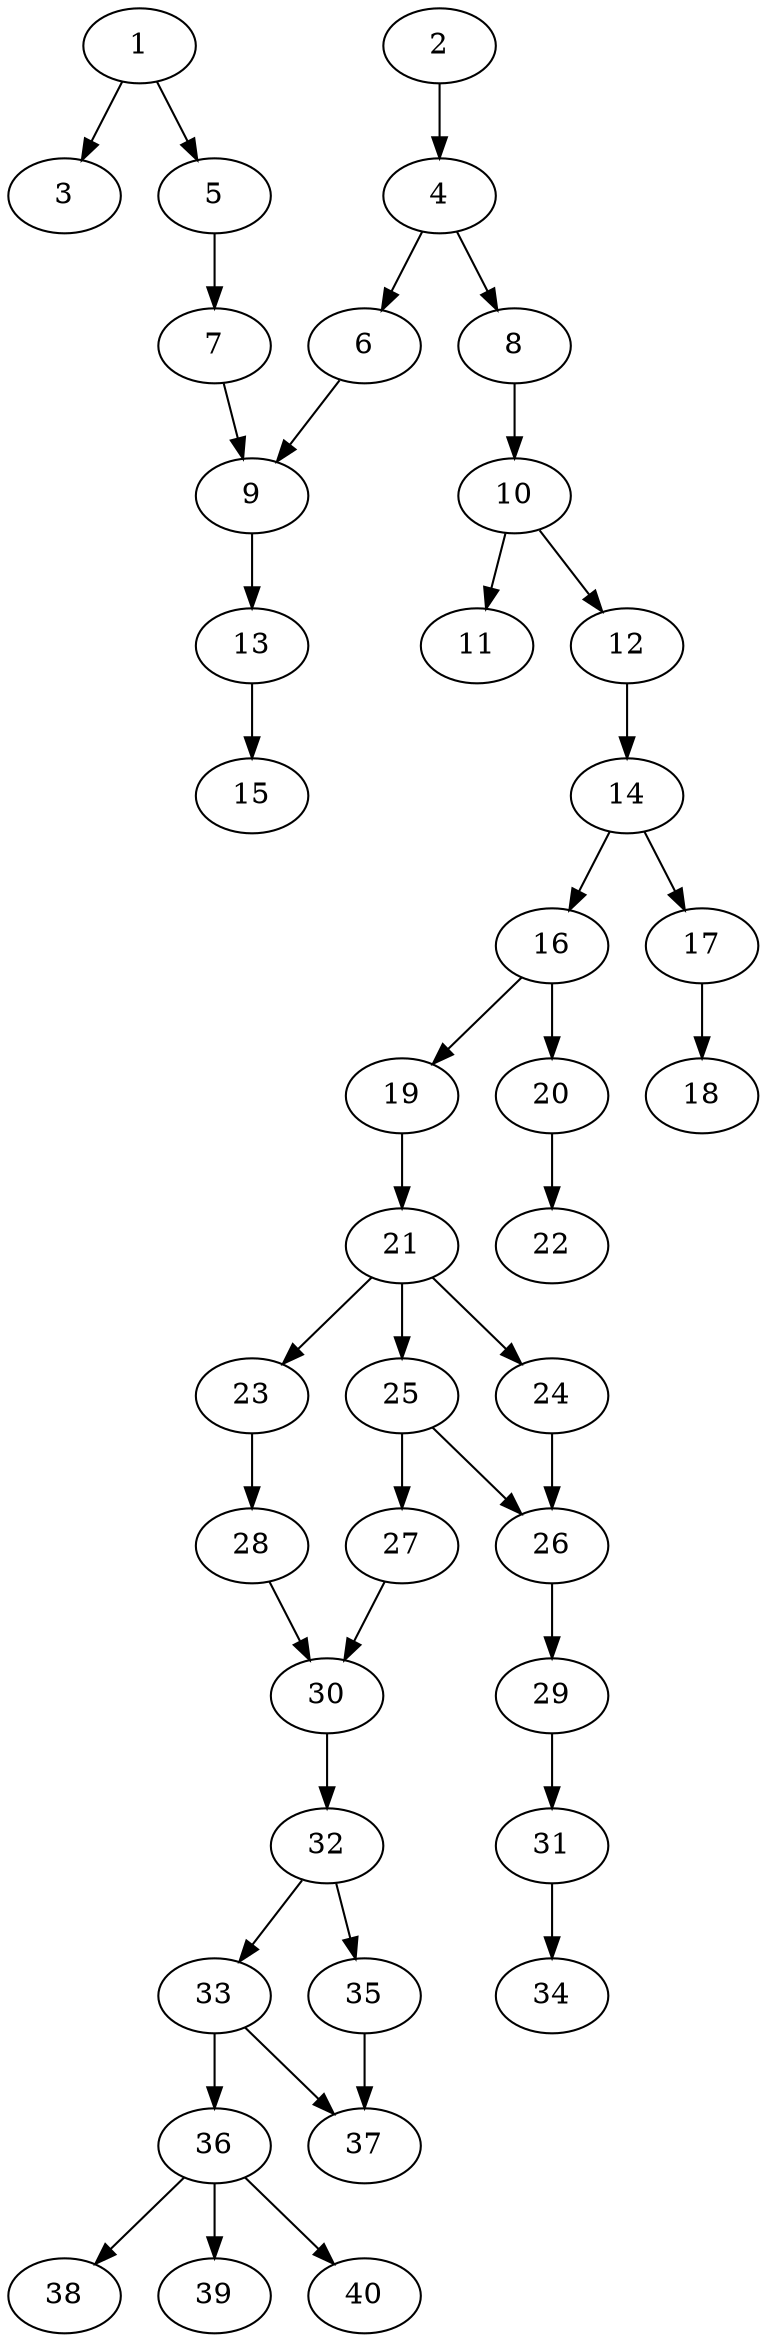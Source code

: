 // DAG automatically generated by daggen at Thu Oct  3 14:06:49 2019
// ./daggen --dot -n 40 --ccr 0.3 --fat 0.3 --regular 0.7 --density 0.5 --mindata 5242880 --maxdata 52428800 
digraph G {
  1 [size="21657600", alpha="0.14", expect_size="6497280"] 
  1 -> 3 [size ="6497280"]
  1 -> 5 [size ="6497280"]
  2 [size="55108267", alpha="0.19", expect_size="16532480"] 
  2 -> 4 [size ="16532480"]
  3 [size="127092053", alpha="0.02", expect_size="38127616"] 
  4 [size="96211627", alpha="0.15", expect_size="28863488"] 
  4 -> 6 [size ="28863488"]
  4 -> 8 [size ="28863488"]
  5 [size="152094720", alpha="0.20", expect_size="45628416"] 
  5 -> 7 [size ="45628416"]
  6 [size="164584107", alpha="0.13", expect_size="49375232"] 
  6 -> 9 [size ="49375232"]
  7 [size="74448213", alpha="0.17", expect_size="22334464"] 
  7 -> 9 [size ="22334464"]
  8 [size="141960533", alpha="0.03", expect_size="42588160"] 
  8 -> 10 [size ="42588160"]
  9 [size="84292267", alpha="0.07", expect_size="25287680"] 
  9 -> 13 [size ="25287680"]
  10 [size="104222720", alpha="0.08", expect_size="31266816"] 
  10 -> 11 [size ="31266816"]
  10 -> 12 [size ="31266816"]
  11 [size="41946453", alpha="0.15", expect_size="12583936"] 
  12 [size="152801280", alpha="0.12", expect_size="45840384"] 
  12 -> 14 [size ="45840384"]
  13 [size="144039253", alpha="0.08", expect_size="43211776"] 
  13 -> 15 [size ="43211776"]
  14 [size="156869973", alpha="0.14", expect_size="47060992"] 
  14 -> 16 [size ="47060992"]
  14 -> 17 [size ="47060992"]
  15 [size="115507200", alpha="0.09", expect_size="34652160"] 
  16 [size="111626240", alpha="0.02", expect_size="33487872"] 
  16 -> 19 [size ="33487872"]
  16 -> 20 [size ="33487872"]
  17 [size="54947840", alpha="0.07", expect_size="16484352"] 
  17 -> 18 [size ="16484352"]
  18 [size="30962347", alpha="0.03", expect_size="9288704"] 
  19 [size="54975147", alpha="0.16", expect_size="16492544"] 
  19 -> 21 [size ="16492544"]
  20 [size="113322667", alpha="0.08", expect_size="33996800"] 
  20 -> 22 [size ="33996800"]
  21 [size="19585707", alpha="0.20", expect_size="5875712"] 
  21 -> 23 [size ="5875712"]
  21 -> 24 [size ="5875712"]
  21 -> 25 [size ="5875712"]
  22 [size="133751467", alpha="0.17", expect_size="40125440"] 
  23 [size="67249493", alpha="0.07", expect_size="20174848"] 
  23 -> 28 [size ="20174848"]
  24 [size="129908053", alpha="0.08", expect_size="38972416"] 
  24 -> 26 [size ="38972416"]
  25 [size="78950400", alpha="0.06", expect_size="23685120"] 
  25 -> 26 [size ="23685120"]
  25 -> 27 [size ="23685120"]
  26 [size="148401493", alpha="0.03", expect_size="44520448"] 
  26 -> 29 [size ="44520448"]
  27 [size="161764693", alpha="0.06", expect_size="48529408"] 
  27 -> 30 [size ="48529408"]
  28 [size="59166720", alpha="0.06", expect_size="17750016"] 
  28 -> 30 [size ="17750016"]
  29 [size="83814400", alpha="0.14", expect_size="25144320"] 
  29 -> 31 [size ="25144320"]
  30 [size="54159360", alpha="0.13", expect_size="16247808"] 
  30 -> 32 [size ="16247808"]
  31 [size="114858667", alpha="0.16", expect_size="34457600"] 
  31 -> 34 [size ="34457600"]
  32 [size="112814080", alpha="0.15", expect_size="33844224"] 
  32 -> 33 [size ="33844224"]
  32 -> 35 [size ="33844224"]
  33 [size="85661013", alpha="0.11", expect_size="25698304"] 
  33 -> 36 [size ="25698304"]
  33 -> 37 [size ="25698304"]
  34 [size="143011840", alpha="0.04", expect_size="42903552"] 
  35 [size="49032533", alpha="0.10", expect_size="14709760"] 
  35 -> 37 [size ="14709760"]
  36 [size="95638187", alpha="0.08", expect_size="28691456"] 
  36 -> 38 [size ="28691456"]
  36 -> 39 [size ="28691456"]
  36 -> 40 [size ="28691456"]
  37 [size="115360427", alpha="0.10", expect_size="34608128"] 
  38 [size="165174613", alpha="0.14", expect_size="49552384"] 
  39 [size="54992213", alpha="0.03", expect_size="16497664"] 
  40 [size="166212267", alpha="0.05", expect_size="49863680"] 
}

